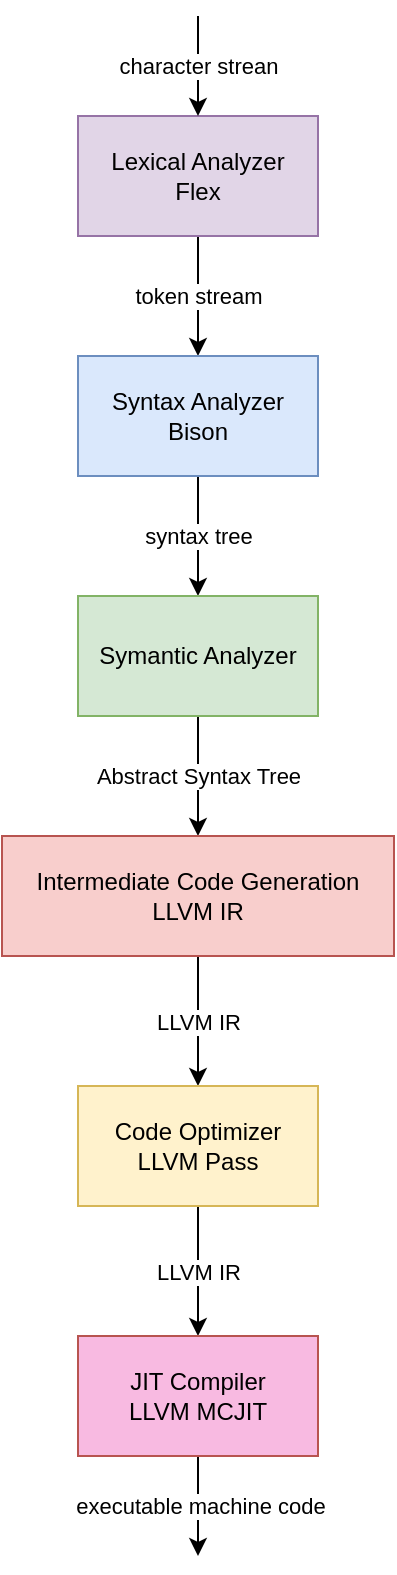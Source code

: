 <mxfile version="12.9.6" type="google"><diagram id="C5RBs43oDa-KdzZeNtuy" name="Page-1"><mxGraphModel dx="1422" dy="794" grid="1" gridSize="10" guides="1" tooltips="1" connect="1" arrows="1" fold="1" page="1" pageScale="1" pageWidth="827" pageHeight="1169" math="0" shadow="0"><root><mxCell id="WIyWlLk6GJQsqaUBKTNV-0"/><mxCell id="WIyWlLk6GJQsqaUBKTNV-1" parent="WIyWlLk6GJQsqaUBKTNV-0"/><mxCell id="GZLZyjB_udBD6En8XFHw-7" value="token stream" style="edgeStyle=orthogonalEdgeStyle;rounded=0;orthogonalLoop=1;jettySize=auto;html=1;entryX=0.5;entryY=0;entryDx=0;entryDy=0;" edge="1" parent="WIyWlLk6GJQsqaUBKTNV-1" source="GZLZyjB_udBD6En8XFHw-0" target="GZLZyjB_udBD6En8XFHw-1"><mxGeometry relative="1" as="geometry"/></mxCell><mxCell id="GZLZyjB_udBD6En8XFHw-0" value="Lexical Analyzer&lt;br&gt;Flex" style="rounded=0;whiteSpace=wrap;html=1;fillColor=#e1d5e7;strokeColor=#9673a6;" vertex="1" parent="WIyWlLk6GJQsqaUBKTNV-1"><mxGeometry x="360" y="100" width="120" height="60" as="geometry"/></mxCell><mxCell id="GZLZyjB_udBD6En8XFHw-8" value="syntax tree" style="edgeStyle=orthogonalEdgeStyle;rounded=0;orthogonalLoop=1;jettySize=auto;html=1;entryX=0.5;entryY=0;entryDx=0;entryDy=0;" edge="1" parent="WIyWlLk6GJQsqaUBKTNV-1" source="GZLZyjB_udBD6En8XFHw-1" target="GZLZyjB_udBD6En8XFHw-2"><mxGeometry relative="1" as="geometry"/></mxCell><mxCell id="GZLZyjB_udBD6En8XFHw-1" value="Syntax Analyzer&lt;br&gt;Bison" style="rounded=0;whiteSpace=wrap;html=1;fillColor=#dae8fc;strokeColor=#6c8ebf;" vertex="1" parent="WIyWlLk6GJQsqaUBKTNV-1"><mxGeometry x="360" y="220" width="120" height="60" as="geometry"/></mxCell><mxCell id="GZLZyjB_udBD6En8XFHw-9" value="Abstract Syntax Tree" style="edgeStyle=orthogonalEdgeStyle;rounded=0;orthogonalLoop=1;jettySize=auto;html=1;entryX=0.5;entryY=0;entryDx=0;entryDy=0;" edge="1" parent="WIyWlLk6GJQsqaUBKTNV-1" source="GZLZyjB_udBD6En8XFHw-2" target="GZLZyjB_udBD6En8XFHw-3"><mxGeometry relative="1" as="geometry"/></mxCell><mxCell id="GZLZyjB_udBD6En8XFHw-2" value="Symantic Analyzer" style="rounded=0;whiteSpace=wrap;html=1;fillColor=#d5e8d4;strokeColor=#82b366;" vertex="1" parent="WIyWlLk6GJQsqaUBKTNV-1"><mxGeometry x="360" y="340" width="120" height="60" as="geometry"/></mxCell><mxCell id="GZLZyjB_udBD6En8XFHw-10" value="LLVM IR" style="edgeStyle=orthogonalEdgeStyle;rounded=0;orthogonalLoop=1;jettySize=auto;html=1;entryX=0.5;entryY=0;entryDx=0;entryDy=0;" edge="1" parent="WIyWlLk6GJQsqaUBKTNV-1" source="GZLZyjB_udBD6En8XFHw-3" target="GZLZyjB_udBD6En8XFHw-4"><mxGeometry relative="1" as="geometry"/></mxCell><mxCell id="GZLZyjB_udBD6En8XFHw-3" value="Intermediate Code Generation&lt;br&gt;LLVM IR" style="rounded=0;whiteSpace=wrap;html=1;fillColor=#f8cecc;strokeColor=#b85450;" vertex="1" parent="WIyWlLk6GJQsqaUBKTNV-1"><mxGeometry x="322" y="460" width="196" height="60" as="geometry"/></mxCell><mxCell id="GZLZyjB_udBD6En8XFHw-11" value="LLVM IR" style="edgeStyle=orthogonalEdgeStyle;rounded=0;orthogonalLoop=1;jettySize=auto;html=1;entryX=0.5;entryY=0;entryDx=0;entryDy=0;" edge="1" parent="WIyWlLk6GJQsqaUBKTNV-1" source="GZLZyjB_udBD6En8XFHw-4" target="GZLZyjB_udBD6En8XFHw-5"><mxGeometry relative="1" as="geometry"/></mxCell><mxCell id="GZLZyjB_udBD6En8XFHw-4" value="Code Optimizer&lt;br&gt;LLVM Pass" style="rounded=0;whiteSpace=wrap;html=1;fillColor=#fff2cc;strokeColor=#d6b656;" vertex="1" parent="WIyWlLk6GJQsqaUBKTNV-1"><mxGeometry x="360" y="585" width="120" height="60" as="geometry"/></mxCell><mxCell id="GZLZyjB_udBD6En8XFHw-12" value="executable machine code" style="edgeStyle=orthogonalEdgeStyle;rounded=0;orthogonalLoop=1;jettySize=auto;html=1;" edge="1" parent="WIyWlLk6GJQsqaUBKTNV-1" source="GZLZyjB_udBD6En8XFHw-5"><mxGeometry relative="1" as="geometry"><mxPoint x="420" y="820" as="targetPoint"/></mxGeometry></mxCell><mxCell id="GZLZyjB_udBD6En8XFHw-5" value="JIT Compiler&lt;br&gt;LLVM MCJIT" style="rounded=0;whiteSpace=wrap;html=1;fillColor=#F8BAE1;strokeColor=#b85450;" vertex="1" parent="WIyWlLk6GJQsqaUBKTNV-1"><mxGeometry x="360" y="710" width="120" height="60" as="geometry"/></mxCell><mxCell id="GZLZyjB_udBD6En8XFHw-13" value="character strean" style="endArrow=classic;html=1;entryX=0.5;entryY=0;entryDx=0;entryDy=0;" edge="1" parent="WIyWlLk6GJQsqaUBKTNV-1" target="GZLZyjB_udBD6En8XFHw-0"><mxGeometry width="50" height="50" relative="1" as="geometry"><mxPoint x="420" y="50" as="sourcePoint"/><mxPoint x="440" y="80" as="targetPoint"/></mxGeometry></mxCell></root></mxGraphModel></diagram></mxfile>